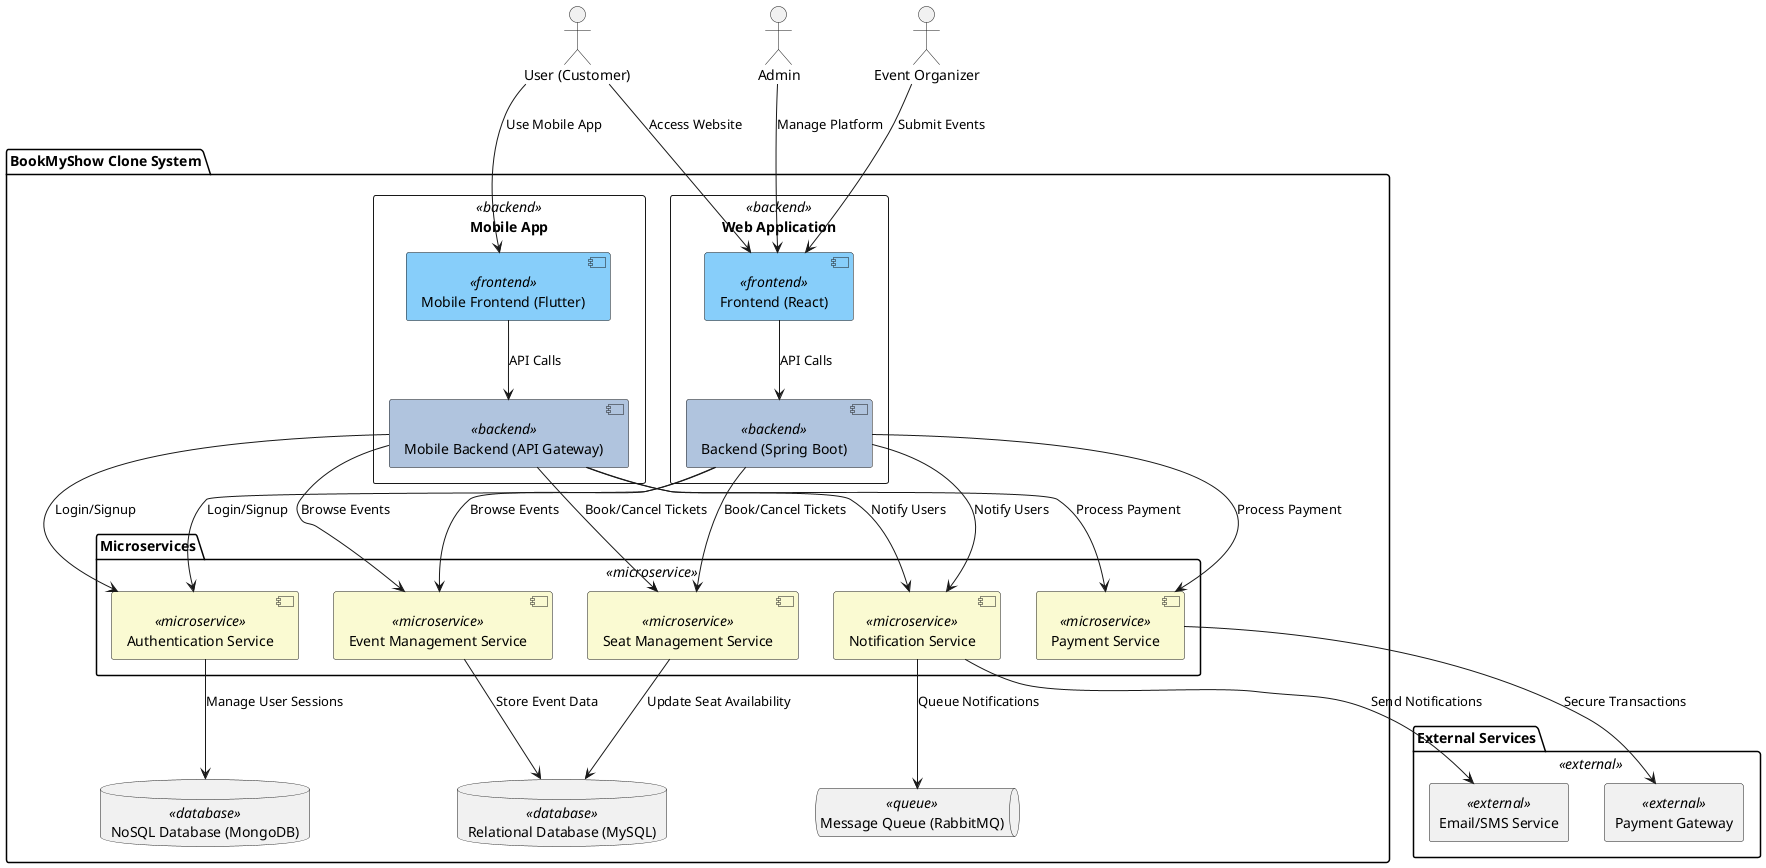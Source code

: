 @startuml

' Colors for components and packages
skinparam component {
    BackgroundColor<<frontend>> LightSkyBlue
    BackgroundColor<<backend>> LightSteelBlue
    BackgroundColor<<microservice>> LightGoldenrodYellow
    BackgroundColor<<database>> LightGreen
    BackgroundColor<<queue>> Moccasin
    BackgroundColor<<external>> Lavender
}

' External Users
actor "User (Customer)" as User
actor "Admin" as Admin
actor "Event Organizer" as EventOrganizer

' System Boundary: BookMyShow Clone
package "BookMyShow Clone System" {

    ' Web Application
    rectangle "Web Application" as WebApp <<backend>> {
        component "Frontend (React)" as WebFrontend <<frontend>>
        component "Backend (Spring Boot)" as WebBackend <<backend>>
    }

    ' Mobile Application
    rectangle "Mobile App" as MobileApp <<backend>> {
        component "Mobile Frontend (Flutter)" as MobileFrontend <<frontend>>
        component "Mobile Backend (API Gateway)" as MobileBackend <<backend>>
    }

    ' Microservices
    package "Microservices" <<microservice>> {
        component "Authentication Service" as AuthService <<microservice>>
        component "Event Management Service" as EventService <<microservice>>
        component "Seat Management Service" as SeatService <<microservice>>
        component "Payment Service" as PaymentService <<microservice>>
        component "Notification Service" as NotificationService <<microservice>>
    }

    ' Data Storage
    database "Relational Database (MySQL)" as RelationalDB <<database>>
    database "NoSQL Database (MongoDB)" as NoSQLDB <<database>>
    queue "Message Queue (RabbitMQ)" as MessageQueue <<queue>>
}

' External Services
package "External Services" <<external>> {
    rectangle "Payment Gateway" as PaymentGateway <<external>>
    rectangle "Email/SMS Service" as EmailService <<external>>
}

' Relationships and Data Flow
User --> WebFrontend : "Access Website"
User --> MobileFrontend : "Use Mobile App"
WebFrontend --> WebBackend : "API Calls"
MobileFrontend --> MobileBackend : "API Calls"

WebBackend --> AuthService : "Login/Signup"
MobileBackend --> AuthService : "Login/Signup"

WebBackend --> EventService : "Browse Events"
MobileBackend --> EventService : "Browse Events"

WebBackend --> SeatService : "Book/Cancel Tickets"
MobileBackend --> SeatService : "Book/Cancel Tickets"

WebBackend --> PaymentService : "Process Payment"
MobileBackend --> PaymentService : "Process Payment"

PaymentService --> PaymentGateway : "Secure Transactions"

NotificationService --> EmailService : "Send Notifications"
WebBackend --> NotificationService : "Notify Users"
MobileBackend --> NotificationService : "Notify Users"

EventService --> RelationalDB : "Store Event Data"
SeatService --> RelationalDB : "Update Seat Availability"
AuthService --> NoSQLDB : "Manage User Sessions"
NotificationService --> MessageQueue : "Queue Notifications"

Admin --> WebFrontend : "Manage Platform"
EventOrganizer --> WebFrontend : "Submit Events"

@enduml

